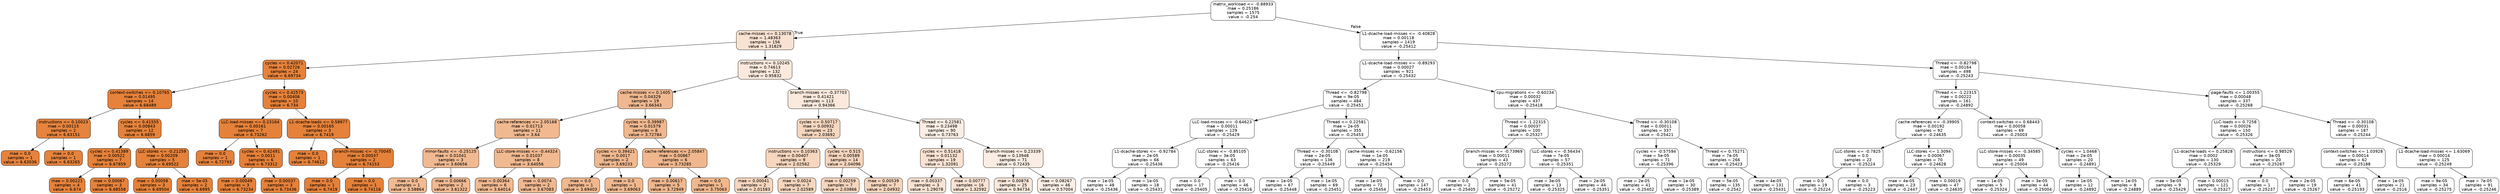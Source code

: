digraph Tree {
node [shape=box, style="filled, rounded", color="black", fontname=helvetica] ;
edge [fontname=helvetica] ;
0 [label="matrix_workload <= -0.88933\nmae = 0.25186\nsamples = 1575\nvalue = -0.254", fillcolor="#e5813900"] ;
1 [label="cache-misses <= 0.13078\nmae = 1.48363\nsamples = 156\nvalue = 1.31829", fillcolor="#e5813939"] ;
0 -> 1 [labeldistance=2.5, labelangle=45, headlabel="True"] ;
2 [label="cycles <= 0.42071\nmae = 0.02726\nsamples = 24\nvalue = 6.69734", fillcolor="#e58139fd"] ;
1 -> 2 ;
3 [label="context-switches <= 0.10765\nmae = 0.01495\nsamples = 14\nvalue = 6.68489", fillcolor="#e58139fd"] ;
2 -> 3 ;
4 [label="instructions <= 0.10023\nmae = 0.00115\nsamples = 2\nvalue = 6.63151", fillcolor="#e58139fb"] ;
3 -> 4 ;
5 [label="mae = 0.0\nsamples = 1\nvalue = 6.63036", fillcolor="#e58139fb"] ;
4 -> 5 ;
6 [label="mae = 0.0\nsamples = 1\nvalue = 6.63265", fillcolor="#e58139fb"] ;
4 -> 6 ;
7 [label="cycles <= 0.41555\nmae = 0.00843\nsamples = 12\nvalue = 6.6859", fillcolor="#e58139fd"] ;
3 -> 7 ;
8 [label="cycles <= 0.41389\nmae = 0.00522\nsamples = 7\nvalue = 6.67859", fillcolor="#e58139fd"] ;
7 -> 8 ;
9 [label="mae = 0.00221\nsamples = 4\nvalue = 6.674", fillcolor="#e58139fc"] ;
8 -> 9 ;
10 [label="mae = 0.00067\nsamples = 3\nvalue = 6.68558", fillcolor="#e58139fd"] ;
8 -> 10 ;
11 [label="LLC-stores <= -0.21259\nmae = 0.00209\nsamples = 5\nvalue = 6.69522", fillcolor="#e58139fd"] ;
7 -> 11 ;
12 [label="mae = 0.00058\nsamples = 3\nvalue = 6.69504", fillcolor="#e58139fd"] ;
11 -> 12 ;
13 [label="mae = 5e-05\nsamples = 2\nvalue = 6.6995", fillcolor="#e58139fd"] ;
11 -> 13 ;
14 [label="cycles <= 0.42573\nmae = 0.00406\nsamples = 10\nvalue = 6.734", fillcolor="#e58139ff"] ;
2 -> 14 ;
15 [label="LLC-load-misses <= 0.23164\nmae = 0.00161\nsamples = 7\nvalue = 6.73262", fillcolor="#e58139ff"] ;
14 -> 15 ;
16 [label="mae = 0.0\nsamples = 1\nvalue = 6.72793", fillcolor="#e58139fe"] ;
15 -> 16 ;
17 [label="cycles <= 0.42491\nmae = 0.0011\nsamples = 6\nvalue = 6.73312", fillcolor="#e58139ff"] ;
15 -> 17 ;
18 [label="mae = 0.00049\nsamples = 3\nvalue = 6.73234", fillcolor="#e58139fe"] ;
17 -> 18 ;
19 [label="mae = 0.00037\nsamples = 3\nvalue = 6.73436", fillcolor="#e58139ff"] ;
17 -> 19 ;
20 [label="L1-dcache-loads <= 0.58977\nmae = 0.00165\nsamples = 3\nvalue = 6.7419", fillcolor="#e58139ff"] ;
14 -> 20 ;
21 [label="mae = 0.0\nsamples = 1\nvalue = 6.74612", fillcolor="#e58139ff"] ;
20 -> 21 ;
22 [label="branch-misses <= -0.70045\nmae = 0.00037\nsamples = 2\nvalue = 6.74153", fillcolor="#e58139ff"] ;
20 -> 22 ;
23 [label="mae = 0.0\nsamples = 1\nvalue = 6.7419", fillcolor="#e58139ff"] ;
22 -> 23 ;
24 [label="mae = 0.0\nsamples = 1\nvalue = 6.74116", fillcolor="#e58139ff"] ;
22 -> 24 ;
25 [label="instructions <= 0.10245\nmae = 0.74613\nsamples = 132\nvalue = 0.95832", fillcolor="#e581392c"] ;
1 -> 25 ;
26 [label="cache-misses <= 0.1405\nmae = 0.04329\nsamples = 19\nvalue = 3.66343", fillcolor="#e581398f"] ;
25 -> 26 ;
27 [label="cache-references <= 2.05168\nmae = 0.01713\nsamples = 11\nvalue = 3.64", fillcolor="#e581398e"] ;
26 -> 27 ;
28 [label="minor-faults <= -0.25125\nmae = 0.01041\nsamples = 3\nvalue = 3.60656", fillcolor="#e581398d"] ;
27 -> 28 ;
29 [label="mae = 0.0\nsamples = 1\nvalue = 3.58864", fillcolor="#e581398c"] ;
28 -> 29 ;
30 [label="mae = 0.00666\nsamples = 2\nvalue = 3.61322", fillcolor="#e581398d"] ;
28 -> 30 ;
31 [label="LLC-store-misses <= -0.44324\nmae = 0.01037\nsamples = 8\nvalue = 3.64056", fillcolor="#e581398e"] ;
27 -> 31 ;
32 [label="mae = 0.00364\nsamples = 6\nvalue = 3.64014", fillcolor="#e581398e"] ;
31 -> 32 ;
33 [label="mae = 0.0074\nsamples = 2\nvalue = 3.67083", fillcolor="#e581398f"] ;
31 -> 33 ;
34 [label="cycles <= 0.39987\nmae = 0.01579\nsamples = 8\nvalue = 3.72784", fillcolor="#e5813991"] ;
26 -> 34 ;
35 [label="cycles <= 0.39421\nmae = 0.0017\nsamples = 2\nvalue = 3.69233", fillcolor="#e5813990"] ;
34 -> 35 ;
36 [label="mae = 0.0\nsamples = 1\nvalue = 3.69403", fillcolor="#e5813990"] ;
35 -> 36 ;
37 [label="mae = 0.0\nsamples = 1\nvalue = 3.69063", fillcolor="#e5813990"] ;
35 -> 37 ;
38 [label="cache-references <= 2.05847\nmae = 0.00867\nsamples = 6\nvalue = 3.73285", fillcolor="#e5813991"] ;
34 -> 38 ;
39 [label="mae = 0.00617\nsamples = 5\nvalue = 3.72949", fillcolor="#e5813991"] ;
38 -> 39 ;
40 [label="mae = 0.0\nsamples = 1\nvalue = 3.75063", fillcolor="#e5813992"] ;
38 -> 40 ;
41 [label="branch-misses <= -0.37703\nmae = 0.41421\nsamples = 113\nvalue = 0.94366", fillcolor="#e581392c"] ;
25 -> 41 ;
42 [label="cycles <= 0.50717\nmae = 0.00932\nsamples = 23\nvalue = 2.03692", fillcolor="#e5813953"] ;
41 -> 42 ;
43 [label="instructions <= 0.10363\nmae = 0.00407\nsamples = 9\nvalue = 2.02562", fillcolor="#e5813953"] ;
42 -> 43 ;
44 [label="mae = 0.00041\nsamples = 2\nvalue = 2.01583", fillcolor="#e5813953"] ;
43 -> 44 ;
45 [label="mae = 0.0024\nsamples = 7\nvalue = 2.02589", fillcolor="#e5813953"] ;
43 -> 45 ;
46 [label="cycles <= 0.515\nmae = 0.00589\nsamples = 14\nvalue = 2.04096", fillcolor="#e5813954"] ;
42 -> 46 ;
47 [label="mae = 0.00259\nsamples = 7\nvalue = 2.03866", fillcolor="#e5813954"] ;
46 -> 47 ;
48 [label="mae = 0.00539\nsamples = 7\nvalue = 2.04932", fillcolor="#e5813954"] ;
46 -> 48 ;
49 [label="Thread <= 0.22581\nmae = 0.23498\nsamples = 90\nvalue = 0.73763", fillcolor="#e5813924"] ;
41 -> 49 ;
50 [label="cycles <= 0.51418\nmae = 0.01132\nsamples = 19\nvalue = 1.32091", fillcolor="#e5813939"] ;
49 -> 50 ;
51 [label="mae = 0.00337\nsamples = 3\nvalue = 1.29078", fillcolor="#e5813938"] ;
50 -> 51 ;
52 [label="mae = 0.00777\nsamples = 16\nvalue = 1.32592", fillcolor="#e581393a"] ;
50 -> 52 ;
53 [label="branch-misses <= 0.23339\nmae = 0.13948\nsamples = 71\nvalue = 0.72435", fillcolor="#e5813924"] ;
49 -> 53 ;
54 [label="mae = 0.00878\nsamples = 25\nvalue = 0.94734", fillcolor="#e581392c"] ;
53 -> 54 ;
55 [label="mae = 0.08267\nsamples = 46\nvalue = 0.57004", fillcolor="#e581391e"] ;
53 -> 55 ;
56 [label="L1-dcache-load-misses <= -0.40828\nmae = 0.00118\nsamples = 1419\nvalue = -0.25412", fillcolor="#e5813900"] ;
0 -> 56 [labeldistance=2.5, labelangle=-45, headlabel="False"] ;
57 [label="L1-dcache-load-misses <= -0.89293\nmae = 0.00027\nsamples = 921\nvalue = -0.25432", fillcolor="#e5813900"] ;
56 -> 57 ;
58 [label="Thread <= -0.82798\nmae = 9e-05\nsamples = 484\nvalue = -0.25451", fillcolor="#e5813900"] ;
57 -> 58 ;
59 [label="LLC-load-misses <= -0.64623\nmae = 0.00011\nsamples = 129\nvalue = -0.25429", fillcolor="#e5813900"] ;
58 -> 59 ;
60 [label="L1-dcache-stores <= -0.92784\nmae = 2e-05\nsamples = 66\nvalue = -0.25436", fillcolor="#e5813900"] ;
59 -> 60 ;
61 [label="mae = 1e-05\nsamples = 48\nvalue = -0.25436", fillcolor="#e5813900"] ;
60 -> 61 ;
62 [label="mae = 1e-05\nsamples = 18\nvalue = -0.25431", fillcolor="#e5813900"] ;
60 -> 62 ;
63 [label="LLC-stores <= -0.85105\nmae = 3e-05\nsamples = 63\nvalue = -0.25416", fillcolor="#e5813900"] ;
59 -> 63 ;
64 [label="mae = 0.0\nsamples = 17\nvalue = -0.25405", fillcolor="#e5813900"] ;
63 -> 64 ;
65 [label="mae = 0.0\nsamples = 46\nvalue = -0.25416", fillcolor="#e5813900"] ;
63 -> 65 ;
66 [label="Thread <= 0.22581\nmae = 2e-05\nsamples = 355\nvalue = -0.25453", fillcolor="#e5813900"] ;
58 -> 66 ;
67 [label="Thread <= -0.30108\nmae = 2e-05\nsamples = 136\nvalue = -0.25449", fillcolor="#e5813900"] ;
66 -> 67 ;
68 [label="mae = 1e-05\nsamples = 67\nvalue = -0.25448", fillcolor="#e5813900"] ;
67 -> 68 ;
69 [label="mae = 1e-05\nsamples = 69\nvalue = -0.25451", fillcolor="#e5813900"] ;
67 -> 69 ;
70 [label="cache-misses <= -0.62156\nmae = 1e-05\nsamples = 219\nvalue = -0.25454", fillcolor="#e5813900"] ;
66 -> 70 ;
71 [label="mae = 1e-05\nsamples = 72\nvalue = -0.25454", fillcolor="#e5813900"] ;
70 -> 71 ;
72 [label="mae = 0.0\nsamples = 147\nvalue = -0.25453", fillcolor="#e5813900"] ;
70 -> 72 ;
73 [label="cpu-migrations <= -0.60234\nmae = 0.00032\nsamples = 437\nvalue = -0.25418", fillcolor="#e5813900"] ;
57 -> 73 ;
74 [label="Thread <= -1.22315\nmae = 0.00037\nsamples = 100\nvalue = -0.25327", fillcolor="#e5813900"] ;
73 -> 74 ;
75 [label="branch-misses <= -0.73969\nmae = 0.00011\nsamples = 43\nvalue = -0.25272", fillcolor="#e5813900"] ;
74 -> 75 ;
76 [label="mae = 0.0\nsamples = 2\nvalue = -0.25405", fillcolor="#e5813900"] ;
75 -> 76 ;
77 [label="mae = 5e-05\nsamples = 41\nvalue = -0.25272", fillcolor="#e5813900"] ;
75 -> 77 ;
78 [label="LLC-stores <= -0.56434\nmae = 7e-05\nsamples = 57\nvalue = -0.25351", fillcolor="#e5813900"] ;
74 -> 78 ;
79 [label="mae = 3e-05\nsamples = 13\nvalue = -0.25325", fillcolor="#e5813900"] ;
78 -> 79 ;
80 [label="mae = 2e-05\nsamples = 44\nvalue = -0.25351", fillcolor="#e5813900"] ;
78 -> 80 ;
81 [label="Thread <= -0.30108\nmae = 0.00011\nsamples = 337\nvalue = -0.25421", fillcolor="#e5813900"] ;
73 -> 81 ;
82 [label="cycles <= -0.57594\nmae = 5e-05\nsamples = 71\nvalue = -0.25396", fillcolor="#e5813900"] ;
81 -> 82 ;
83 [label="mae = 2e-05\nsamples = 41\nvalue = -0.25402", fillcolor="#e5813900"] ;
82 -> 83 ;
84 [label="mae = 1e-05\nsamples = 30\nvalue = -0.25389", fillcolor="#e5813900"] ;
82 -> 84 ;
85 [label="Thread <= 0.75271\nmae = 7e-05\nsamples = 266\nvalue = -0.25423", fillcolor="#e5813900"] ;
81 -> 85 ;
86 [label="mae = 5e-05\nsamples = 135\nvalue = -0.2542", fillcolor="#e5813900"] ;
85 -> 86 ;
87 [label="mae = 4e-05\nsamples = 131\nvalue = -0.25431", fillcolor="#e5813900"] ;
85 -> 87 ;
88 [label="Thread <= -0.82798\nmae = 0.00164\nsamples = 498\nvalue = -0.25243", fillcolor="#e5813900"] ;
56 -> 88 ;
89 [label="Thread <= -1.22315\nmae = 0.00222\nsamples = 161\nvalue = -0.24892", fillcolor="#e5813900"] ;
88 -> 89 ;
90 [label="cache-references <= -0.39905\nmae = 0.00192\nsamples = 92\nvalue = -0.24635", fillcolor="#e5813900"] ;
89 -> 90 ;
91 [label="LLC-stores <= -0.7825\nmae = 0.0\nsamples = 22\nvalue = -0.25224", fillcolor="#e5813900"] ;
90 -> 91 ;
92 [label="mae = 0.0\nsamples = 19\nvalue = -0.25224", fillcolor="#e5813900"] ;
91 -> 92 ;
93 [label="mae = 0.0\nsamples = 3\nvalue = -0.25223", fillcolor="#e5813900"] ;
91 -> 93 ;
94 [label="LLC-stores <= 1.3094\nmae = 0.00067\nsamples = 70\nvalue = -0.24628", fillcolor="#e5813900"] ;
90 -> 94 ;
95 [label="mae = 4e-05\nsamples = 23\nvalue = -0.2447", fillcolor="#e5813900"] ;
94 -> 95 ;
96 [label="mae = 0.00019\nsamples = 47\nvalue = -0.24635", fillcolor="#e5813900"] ;
94 -> 96 ;
97 [label="context-switches <= 0.68443\nmae = 0.00058\nsamples = 69\nvalue = -0.25003", fillcolor="#e5813900"] ;
89 -> 97 ;
98 [label="LLC-store-misses <= -0.34585\nmae = 0.00035\nsamples = 49\nvalue = -0.25004", fillcolor="#e5813900"] ;
97 -> 98 ;
99 [label="mae = 1e-05\nsamples = 5\nvalue = -0.25324", fillcolor="#e5813900"] ;
98 -> 99 ;
100 [label="mae = 3e-05\nsamples = 44\nvalue = -0.25004", fillcolor="#e5813900"] ;
98 -> 100 ;
101 [label="cycles <= 1.0468\nmae = 2e-05\nsamples = 20\nvalue = -0.24891", fillcolor="#e5813900"] ;
97 -> 101 ;
102 [label="mae = 1e-05\nsamples = 12\nvalue = -0.24892", fillcolor="#e5813900"] ;
101 -> 102 ;
103 [label="mae = 1e-05\nsamples = 8\nvalue = -0.24889", fillcolor="#e5813900"] ;
101 -> 103 ;
104 [label="page-faults <= 1.00355\nmae = 0.00048\nsamples = 337\nvalue = -0.25268", fillcolor="#e5813900"] ;
88 -> 104 ;
105 [label="LLC-loads <= 0.7258\nmae = 0.00026\nsamples = 150\nvalue = -0.25326", fillcolor="#e5813900"] ;
104 -> 105 ;
106 [label="L1-dcache-loads <= 0.25828\nmae = 0.0002\nsamples = 130\nvalue = -0.25329", fillcolor="#e5813900"] ;
105 -> 106 ;
107 [label="mae = 5e-05\nsamples = 9\nvalue = -0.25429", fillcolor="#e5813900"] ;
106 -> 107 ;
108 [label="mae = 0.00015\nsamples = 121\nvalue = -0.25327", fillcolor="#e5813900"] ;
106 -> 108 ;
109 [label="instructions <= 0.98529\nmae = 3e-05\nsamples = 20\nvalue = -0.25267", fillcolor="#e5813900"] ;
105 -> 109 ;
110 [label="mae = 0.0\nsamples = 1\nvalue = -0.25237", fillcolor="#e5813900"] ;
109 -> 110 ;
111 [label="mae = 2e-05\nsamples = 19\nvalue = -0.25267", fillcolor="#e5813900"] ;
109 -> 111 ;
112 [label="Thread <= -0.30108\nmae = 0.00031\nsamples = 187\nvalue = -0.25244", fillcolor="#e5813900"] ;
104 -> 112 ;
113 [label="context-switches <= 1.03928\nmae = 0.00014\nsamples = 62\nvalue = -0.25188", fillcolor="#e5813900"] ;
112 -> 113 ;
114 [label="mae = 6e-05\nsamples = 41\nvalue = -0.25193", fillcolor="#e5813900"] ;
113 -> 114 ;
115 [label="mae = 1e-05\nsamples = 21\nvalue = -0.2516", fillcolor="#e5813900"] ;
113 -> 115 ;
116 [label="L1-dcache-load-misses <= 1.63069\nmae = 0.00014\nsamples = 125\nvalue = -0.25249", fillcolor="#e5813900"] ;
112 -> 116 ;
117 [label="mae = 9e-05\nsamples = 34\nvalue = -0.25275", fillcolor="#e5813900"] ;
116 -> 117 ;
118 [label="mae = 7e-05\nsamples = 91\nvalue = -0.25246", fillcolor="#e5813900"] ;
116 -> 118 ;
}